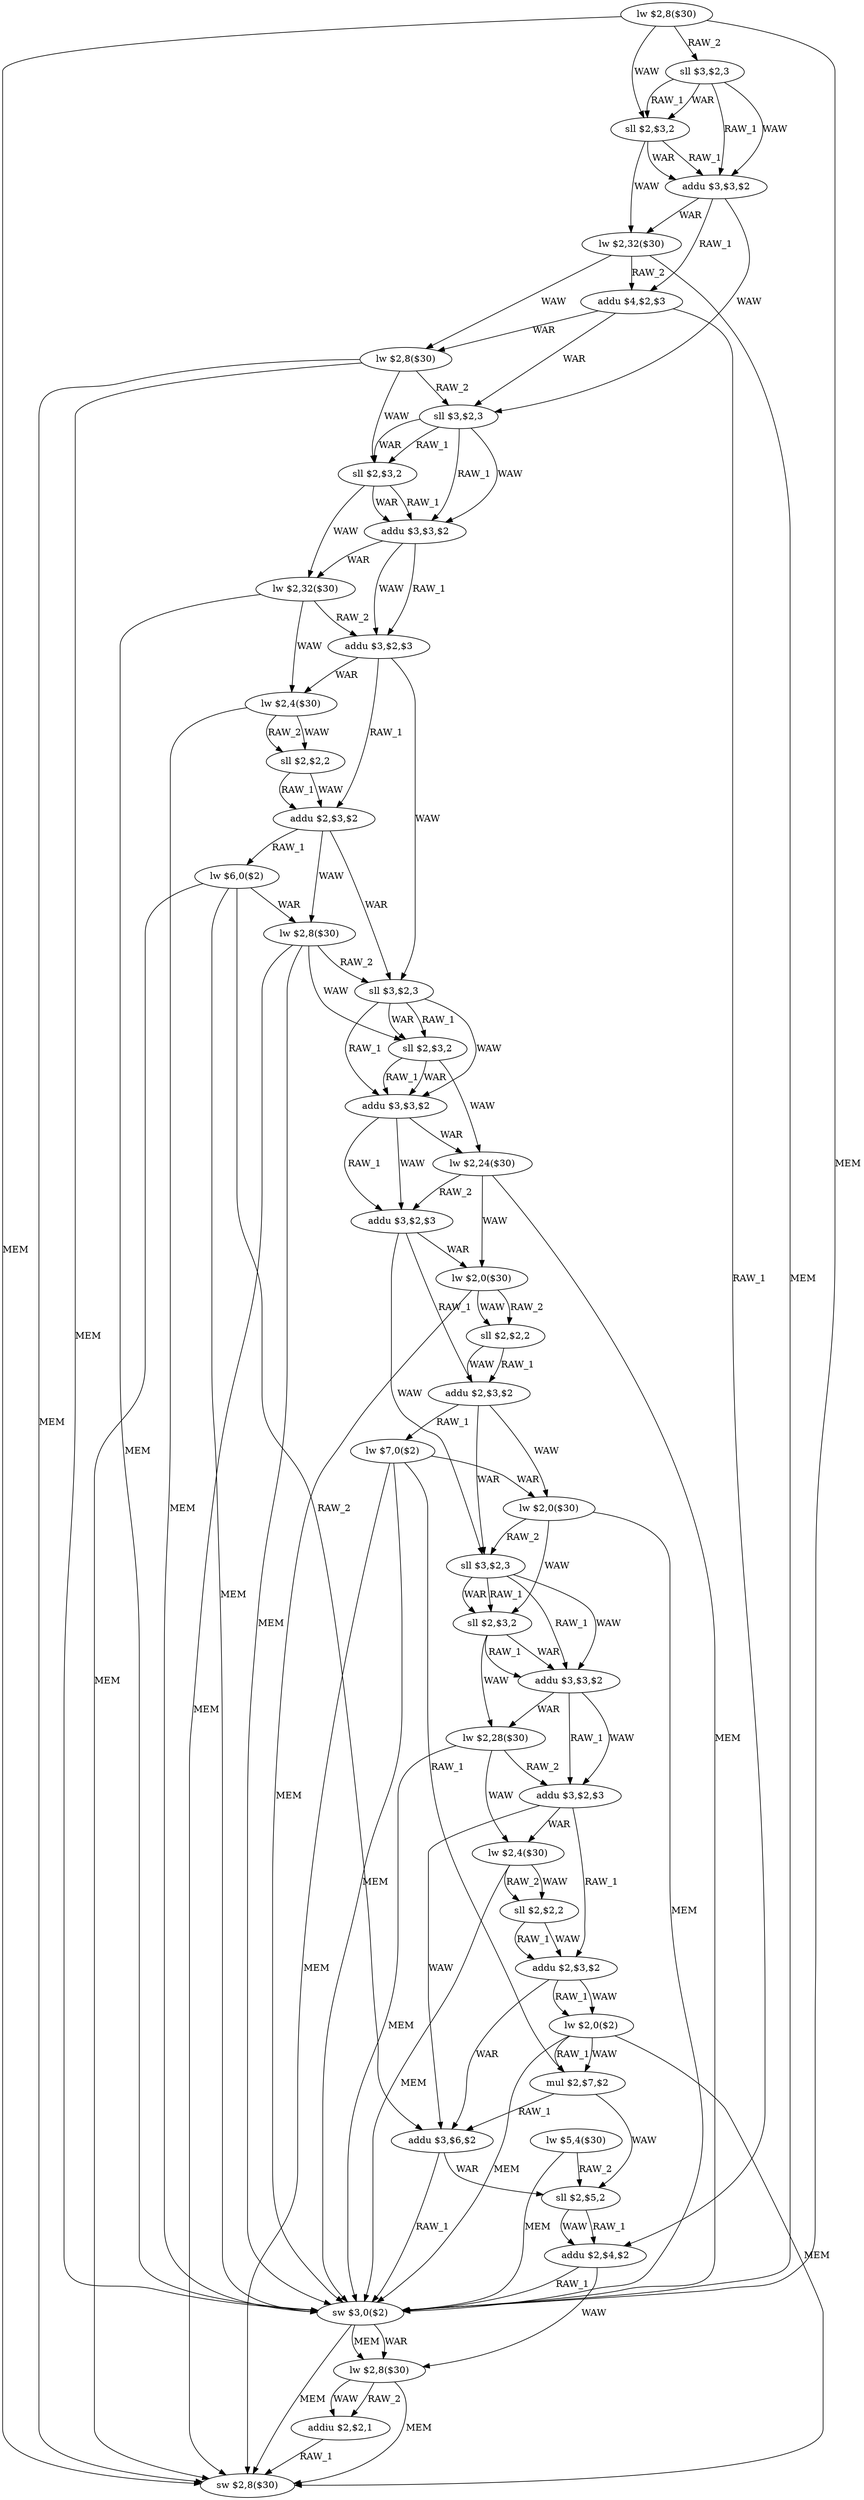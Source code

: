 digraph G1 {
node [shape = ellipse];
i0 [label = "lw $2,8($30)"] ;
i0 ->  i1 [label= "RAW_2"];
i0 ->  i2 [label= "WAW"];
i0 ->  i41 [label= "MEM"];
i0 ->  i44 [label= "MEM"];
i1 [label = "sll $3,$2,3"] ;
i1 ->  i2 [label= "RAW_1"];
i1 ->  i2 [label= "WAR"];
i1 ->  i3 [label= "RAW_1"];
i1 ->  i3 [label= "WAW"];
i2 [label = "sll $2,$3,2"] ;
i2 ->  i3 [label= "RAW_1"];
i2 ->  i3 [label= "WAR"];
i2 ->  i4 [label= "WAW"];
i3 [label = "addu $3,$3,$2"] ;
i3 ->  i4 [label= "WAR"];
i3 ->  i5 [label= "RAW_1"];
i3 ->  i8 [label= "WAW"];
i4 [label = "lw $2,32($30)"] ;
i4 ->  i5 [label= "RAW_2"];
i4 ->  i7 [label= "WAW"];
i4 ->  i41 [label= "MEM"];
i5 [label = "addu $4,$2,$3"] ;
i5 ->  i7 [label= "WAR"];
i5 ->  i8 [label= "WAR"];
i5 ->  i40 [label= "RAW_1"];
i7 [label = "lw $2,8($30)"] ;
i7 ->  i8 [label= "RAW_2"];
i7 ->  i9 [label= "WAW"];
i7 ->  i41 [label= "MEM"];
i7 ->  i44 [label= "MEM"];
i8 [label = "sll $3,$2,3"] ;
i8 ->  i9 [label= "RAW_1"];
i8 ->  i9 [label= "WAR"];
i8 ->  i10 [label= "RAW_1"];
i8 ->  i10 [label= "WAW"];
i9 [label = "sll $2,$3,2"] ;
i9 ->  i10 [label= "RAW_1"];
i9 ->  i10 [label= "WAR"];
i9 ->  i11 [label= "WAW"];
i10 [label = "addu $3,$3,$2"] ;
i10 ->  i11 [label= "WAR"];
i10 ->  i12 [label= "RAW_1"];
i10 ->  i12 [label= "WAW"];
i11 [label = "lw $2,32($30)"] ;
i11 ->  i12 [label= "RAW_2"];
i11 ->  i13 [label= "WAW"];
i11 ->  i41 [label= "MEM"];
i12 [label = "addu $3,$2,$3"] ;
i12 ->  i13 [label= "WAR"];
i12 ->  i15 [label= "RAW_1"];
i12 ->  i18 [label= "WAW"];
i13 [label = "lw $2,4($30)"] ;
i13 ->  i14 [label= "RAW_2"];
i13 ->  i14 [label= "WAW"];
i13 ->  i41 [label= "MEM"];
i14 [label = "sll $2,$2,2"] ;
i14 ->  i15 [label= "RAW_1"];
i14 ->  i15 [label= "WAW"];
i15 [label = "addu $2,$3,$2"] ;
i15 ->  i16 [label= "RAW_1"];
i15 ->  i17 [label= "WAW"];
i15 ->  i18 [label= "WAR"];
i16 [label = "lw $6,0($2)"] ;
i16 ->  i17 [label= "WAR"];
i16 ->  i38 [label= "RAW_2"];
i16 ->  i41 [label= "MEM"];
i16 ->  i44 [label= "MEM"];
i17 [label = "lw $2,8($30)"] ;
i17 ->  i18 [label= "RAW_2"];
i17 ->  i19 [label= "WAW"];
i17 ->  i41 [label= "MEM"];
i17 ->  i44 [label= "MEM"];
i18 [label = "sll $3,$2,3"] ;
i18 ->  i19 [label= "RAW_1"];
i18 ->  i19 [label= "WAR"];
i18 ->  i20 [label= "RAW_1"];
i18 ->  i20 [label= "WAW"];
i19 [label = "sll $2,$3,2"] ;
i19 ->  i20 [label= "RAW_1"];
i19 ->  i20 [label= "WAR"];
i19 ->  i21 [label= "WAW"];
i20 [label = "addu $3,$3,$2"] ;
i20 ->  i21 [label= "WAR"];
i20 ->  i22 [label= "RAW_1"];
i20 ->  i22 [label= "WAW"];
i21 [label = "lw $2,24($30)"] ;
i21 ->  i22 [label= "RAW_2"];
i21 ->  i23 [label= "WAW"];
i21 ->  i41 [label= "MEM"];
i22 [label = "addu $3,$2,$3"] ;
i22 ->  i23 [label= "WAR"];
i22 ->  i25 [label= "RAW_1"];
i22 ->  i28 [label= "WAW"];
i23 [label = "lw $2,0($30)"] ;
i23 ->  i24 [label= "RAW_2"];
i23 ->  i24 [label= "WAW"];
i23 ->  i41 [label= "MEM"];
i24 [label = "sll $2,$2,2"] ;
i24 ->  i25 [label= "RAW_1"];
i24 ->  i25 [label= "WAW"];
i25 [label = "addu $2,$3,$2"] ;
i25 ->  i26 [label= "RAW_1"];
i25 ->  i27 [label= "WAW"];
i25 ->  i28 [label= "WAR"];
i26 [label = "lw $7,0($2)"] ;
i26 ->  i27 [label= "WAR"];
i26 ->  i37 [label= "RAW_1"];
i26 ->  i41 [label= "MEM"];
i26 ->  i44 [label= "MEM"];
i27 [label = "lw $2,0($30)"] ;
i27 ->  i28 [label= "RAW_2"];
i27 ->  i29 [label= "WAW"];
i27 ->  i41 [label= "MEM"];
i28 [label = "sll $3,$2,3"] ;
i28 ->  i29 [label= "RAW_1"];
i28 ->  i29 [label= "WAR"];
i28 ->  i30 [label= "RAW_1"];
i28 ->  i30 [label= "WAW"];
i29 [label = "sll $2,$3,2"] ;
i29 ->  i30 [label= "RAW_1"];
i29 ->  i30 [label= "WAR"];
i29 ->  i31 [label= "WAW"];
i30 [label = "addu $3,$3,$2"] ;
i30 ->  i31 [label= "WAR"];
i30 ->  i32 [label= "RAW_1"];
i30 ->  i32 [label= "WAW"];
i31 [label = "lw $2,28($30)"] ;
i31 ->  i32 [label= "RAW_2"];
i31 ->  i33 [label= "WAW"];
i31 ->  i41 [label= "MEM"];
i32 [label = "addu $3,$2,$3"] ;
i32 ->  i33 [label= "WAR"];
i32 ->  i35 [label= "RAW_1"];
i32 ->  i38 [label= "WAW"];
i33 [label = "lw $2,4($30)"] ;
i33 ->  i34 [label= "RAW_2"];
i33 ->  i34 [label= "WAW"];
i33 ->  i41 [label= "MEM"];
i34 [label = "sll $2,$2,2"] ;
i34 ->  i35 [label= "RAW_1"];
i34 ->  i35 [label= "WAW"];
i35 [label = "addu $2,$3,$2"] ;
i35 ->  i36 [label= "RAW_1"];
i35 ->  i36 [label= "WAW"];
i35 ->  i38 [label= "WAR"];
i36 [label = "lw $2,0($2)"] ;
i36 ->  i37 [label= "RAW_1"];
i36 ->  i37 [label= "WAW"];
i36 ->  i41 [label= "MEM"];
i36 ->  i44 [label= "MEM"];
i37 [label = "mul $2,$7,$2"] ;
i37 ->  i38 [label= "RAW_1"];
i37 ->  i39 [label= "WAW"];
i38 [label = "addu $3,$6,$2"] ;
i38 ->  i39 [label= "WAR"];
i38 ->  i41 [label= "RAW_1"];
i39 [label = "sll $2,$5,2"] ;
i39 ->  i40 [label= "RAW_1"];
i39 ->  i40 [label= "WAW"];
i40 [label = "addu $2,$4,$2"] ;
i40 ->  i41 [label= "RAW_1"];
i40 ->  i42 [label= "WAW"];
i41 [label = "sw $3,0($2)"] ;
i41 ->  i42 [label= "WAR"];
i41 ->  i42 [label= "MEM"];
i41 ->  i44 [label= "MEM"];
i42 [label = "lw $2,8($30)"] ;
i42 ->  i43 [label= "RAW_2"];
i42 ->  i43 [label= "WAW"];
i42 ->  i44 [label= "MEM"];
i43 [label = "addiu $2,$2,1"] ;
i43 ->  i44 [label= "RAW_1"];
i44 [label = "sw $2,8($30)"] ;
i6 [label = "lw $5,4($30)"] ;
i6 ->  i39 [label= "RAW_2"];
i6 ->  i41 [label= "MEM"];
}
